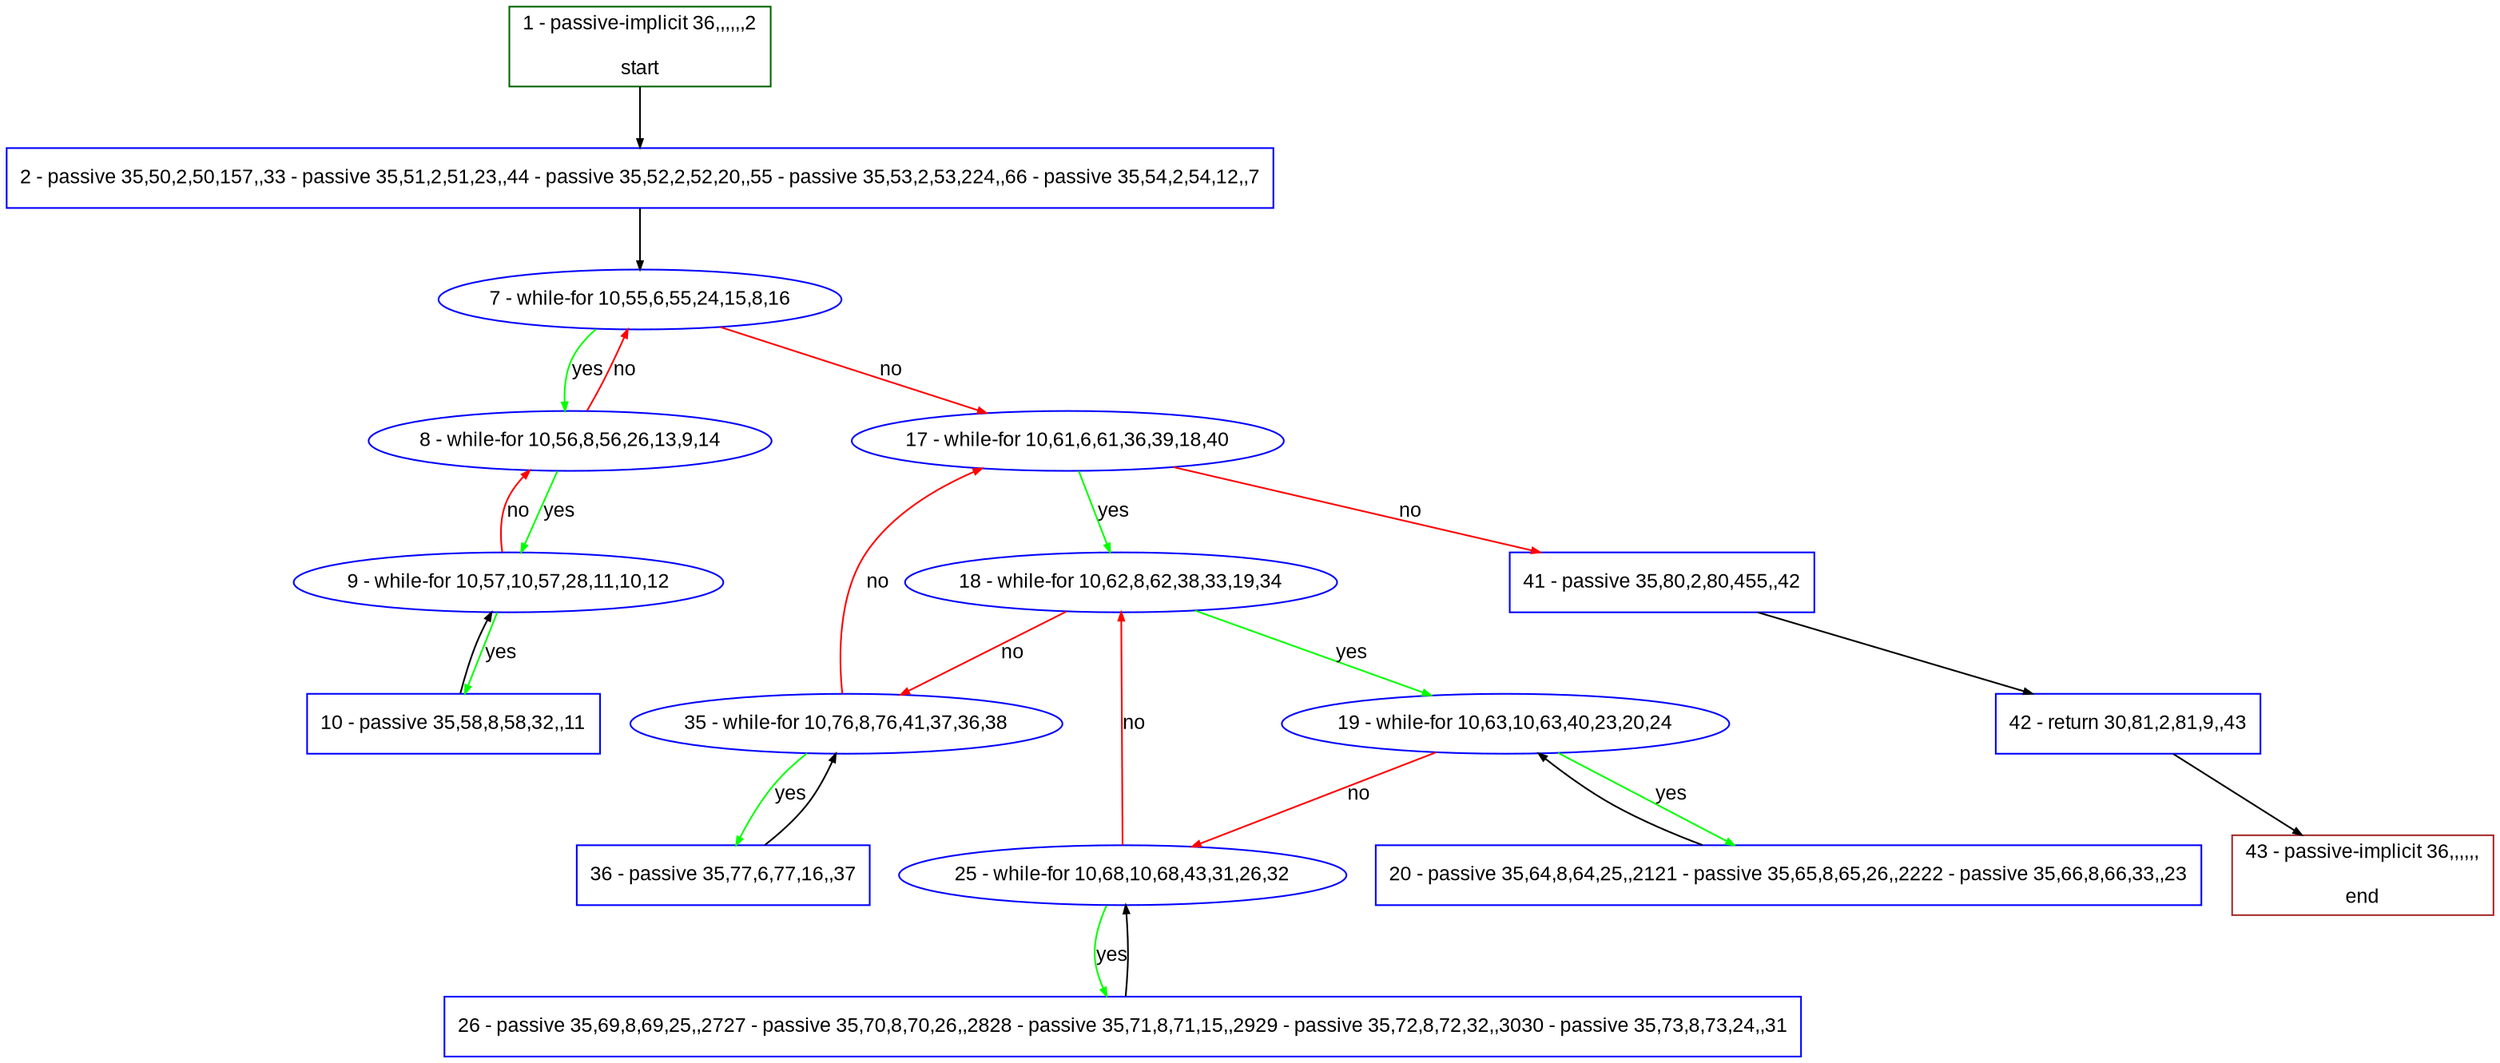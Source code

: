 digraph "" {
  graph [pack="true", label="", fontsize="12", packmode="clust", fontname="Arial", fillcolor="#FFFFCC", bgcolor="white", style="rounded,filled", compound="true"];
  node [node_initialized="no", label="", color="grey", fontsize="12", fillcolor="white", fontname="Arial", style="filled", shape="rectangle", compound="true", fixedsize="false"];
  edge [fontcolor="black", arrowhead="normal", arrowtail="none", arrowsize="0.5", ltail="", label="", color="black", fontsize="12", lhead="", fontname="Arial", dir="forward", compound="true"];
  __N1 [label="2 - passive 35,50,2,50,157,,33 - passive 35,51,2,51,23,,44 - passive 35,52,2,52,20,,55 - passive 35,53,2,53,224,,66 - passive 35,54,2,54,12,,7", color="#0000ff", fillcolor="#ffffff", style="filled", shape="box"];
  __N2 [label="1 - passive-implicit 36,,,,,,2\n\nstart", color="#006400", fillcolor="#ffffff", style="filled", shape="box"];
  __N3 [label="7 - while-for 10,55,6,55,24,15,8,16", color="#0000ff", fillcolor="#ffffff", style="filled", shape="oval"];
  __N4 [label="8 - while-for 10,56,8,56,26,13,9,14", color="#0000ff", fillcolor="#ffffff", style="filled", shape="oval"];
  __N5 [label="17 - while-for 10,61,6,61,36,39,18,40", color="#0000ff", fillcolor="#ffffff", style="filled", shape="oval"];
  __N6 [label="9 - while-for 10,57,10,57,28,11,10,12", color="#0000ff", fillcolor="#ffffff", style="filled", shape="oval"];
  __N7 [label="10 - passive 35,58,8,58,32,,11", color="#0000ff", fillcolor="#ffffff", style="filled", shape="box"];
  __N8 [label="18 - while-for 10,62,8,62,38,33,19,34", color="#0000ff", fillcolor="#ffffff", style="filled", shape="oval"];
  __N9 [label="41 - passive 35,80,2,80,455,,42", color="#0000ff", fillcolor="#ffffff", style="filled", shape="box"];
  __N10 [label="19 - while-for 10,63,10,63,40,23,20,24", color="#0000ff", fillcolor="#ffffff", style="filled", shape="oval"];
  __N11 [label="35 - while-for 10,76,8,76,41,37,36,38", color="#0000ff", fillcolor="#ffffff", style="filled", shape="oval"];
  __N12 [label="20 - passive 35,64,8,64,25,,2121 - passive 35,65,8,65,26,,2222 - passive 35,66,8,66,33,,23", color="#0000ff", fillcolor="#ffffff", style="filled", shape="box"];
  __N13 [label="25 - while-for 10,68,10,68,43,31,26,32", color="#0000ff", fillcolor="#ffffff", style="filled", shape="oval"];
  __N14 [label="26 - passive 35,69,8,69,25,,2727 - passive 35,70,8,70,26,,2828 - passive 35,71,8,71,15,,2929 - passive 35,72,8,72,32,,3030 - passive 35,73,8,73,24,,31", color="#0000ff", fillcolor="#ffffff", style="filled", shape="box"];
  __N15 [label="36 - passive 35,77,6,77,16,,37", color="#0000ff", fillcolor="#ffffff", style="filled", shape="box"];
  __N16 [label="42 - return 30,81,2,81,9,,43", color="#0000ff", fillcolor="#ffffff", style="filled", shape="box"];
  __N17 [label="43 - passive-implicit 36,,,,,,\n\nend", color="#a52a2a", fillcolor="#ffffff", style="filled", shape="box"];
  __N2 -> __N1 [arrowhead="normal", arrowtail="none", color="#000000", label="", dir="forward"];
  __N1 -> __N3 [arrowhead="normal", arrowtail="none", color="#000000", label="", dir="forward"];
  __N3 -> __N4 [arrowhead="normal", arrowtail="none", color="#00ff00", label="yes", dir="forward"];
  __N4 -> __N3 [arrowhead="normal", arrowtail="none", color="#ff0000", label="no", dir="forward"];
  __N3 -> __N5 [arrowhead="normal", arrowtail="none", color="#ff0000", label="no", dir="forward"];
  __N4 -> __N6 [arrowhead="normal", arrowtail="none", color="#00ff00", label="yes", dir="forward"];
  __N6 -> __N4 [arrowhead="normal", arrowtail="none", color="#ff0000", label="no", dir="forward"];
  __N6 -> __N7 [arrowhead="normal", arrowtail="none", color="#00ff00", label="yes", dir="forward"];
  __N7 -> __N6 [arrowhead="normal", arrowtail="none", color="#000000", label="", dir="forward"];
  __N5 -> __N8 [arrowhead="normal", arrowtail="none", color="#00ff00", label="yes", dir="forward"];
  __N5 -> __N9 [arrowhead="normal", arrowtail="none", color="#ff0000", label="no", dir="forward"];
  __N8 -> __N10 [arrowhead="normal", arrowtail="none", color="#00ff00", label="yes", dir="forward"];
  __N8 -> __N11 [arrowhead="normal", arrowtail="none", color="#ff0000", label="no", dir="forward"];
  __N10 -> __N12 [arrowhead="normal", arrowtail="none", color="#00ff00", label="yes", dir="forward"];
  __N12 -> __N10 [arrowhead="normal", arrowtail="none", color="#000000", label="", dir="forward"];
  __N10 -> __N13 [arrowhead="normal", arrowtail="none", color="#ff0000", label="no", dir="forward"];
  __N13 -> __N8 [arrowhead="normal", arrowtail="none", color="#ff0000", label="no", dir="forward"];
  __N13 -> __N14 [arrowhead="normal", arrowtail="none", color="#00ff00", label="yes", dir="forward"];
  __N14 -> __N13 [arrowhead="normal", arrowtail="none", color="#000000", label="", dir="forward"];
  __N11 -> __N5 [arrowhead="normal", arrowtail="none", color="#ff0000", label="no", dir="forward"];
  __N11 -> __N15 [arrowhead="normal", arrowtail="none", color="#00ff00", label="yes", dir="forward"];
  __N15 -> __N11 [arrowhead="normal", arrowtail="none", color="#000000", label="", dir="forward"];
  __N9 -> __N16 [arrowhead="normal", arrowtail="none", color="#000000", label="", dir="forward"];
  __N16 -> __N17 [arrowhead="normal", arrowtail="none", color="#000000", label="", dir="forward"];
}
